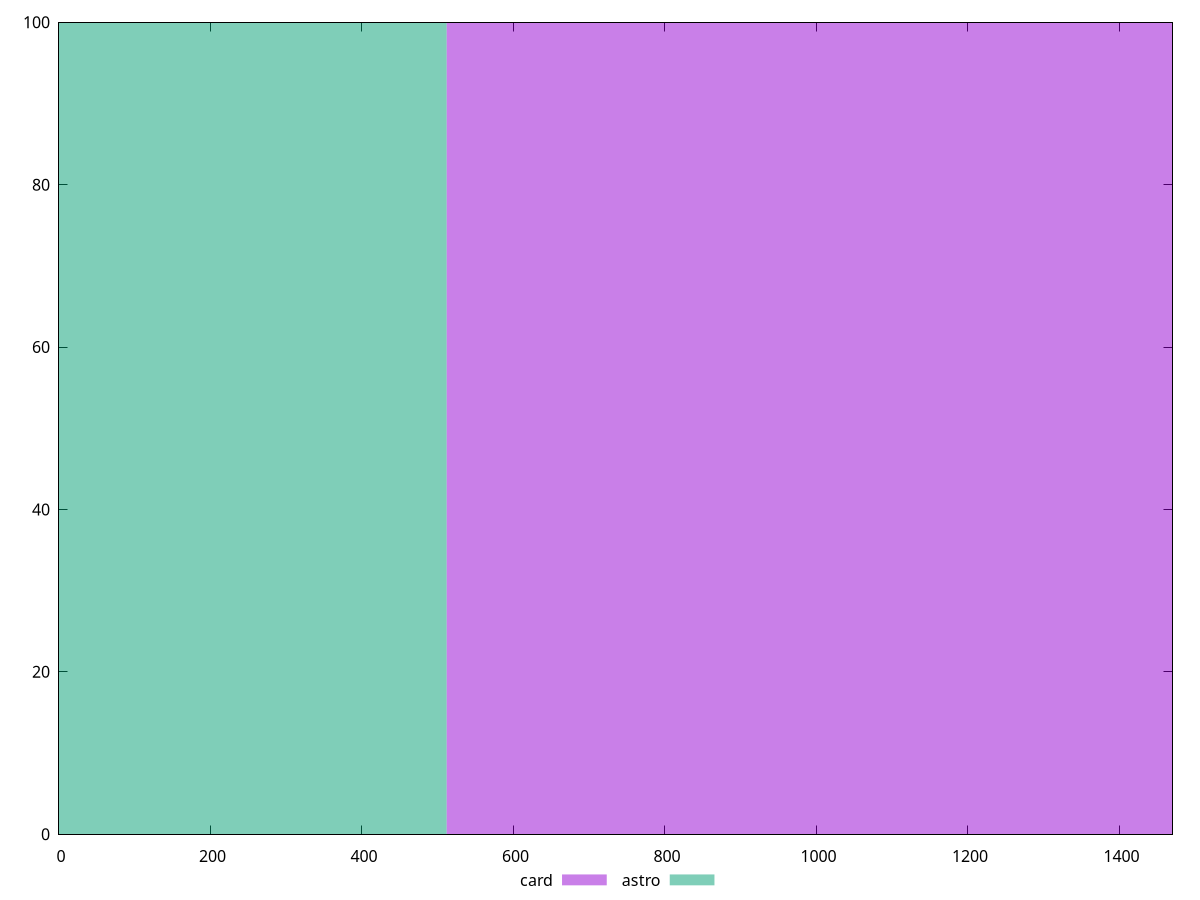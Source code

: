 reset

$card <<EOF
1023.3413468967675 100
EOF

$astro <<EOF
0 100
EOF

set key outside below
set boxwidth 1023.3413468967675
set xrange [0:1470]
set yrange [0:100]
set trange [0:100]
set style fill transparent solid 0.5 noborder
set terminal svg size 640, 500 enhanced background rgb 'white'
set output "reports/report_00032_2021-02-25T10-28-15.087Z/uses-http2/comparison/histogram/2_vs_3.svg"

plot $card title "card" with boxes, \
     $astro title "astro" with boxes

reset
